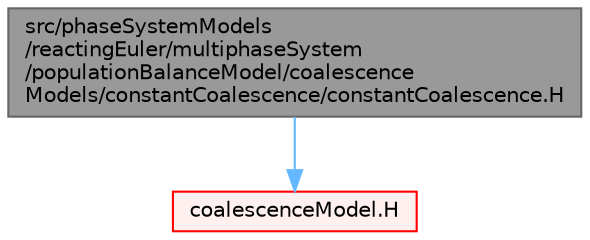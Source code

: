 digraph "src/phaseSystemModels/reactingEuler/multiphaseSystem/populationBalanceModel/coalescenceModels/constantCoalescence/constantCoalescence.H"
{
 // LATEX_PDF_SIZE
  bgcolor="transparent";
  edge [fontname=Helvetica,fontsize=10,labelfontname=Helvetica,labelfontsize=10];
  node [fontname=Helvetica,fontsize=10,shape=box,height=0.2,width=0.4];
  Node1 [id="Node000001",label="src/phaseSystemModels\l/reactingEuler/multiphaseSystem\l/populationBalanceModel/coalescence\lModels/constantCoalescence/constantCoalescence.H",height=0.2,width=0.4,color="gray40", fillcolor="grey60", style="filled", fontcolor="black",tooltip=" "];
  Node1 -> Node2 [id="edge1_Node000001_Node000002",color="steelblue1",style="solid",tooltip=" "];
  Node2 [id="Node000002",label="coalescenceModel.H",height=0.2,width=0.4,color="red", fillcolor="#FFF0F0", style="filled",URL="$coalescenceModel_8H.html",tooltip=" "];
}
